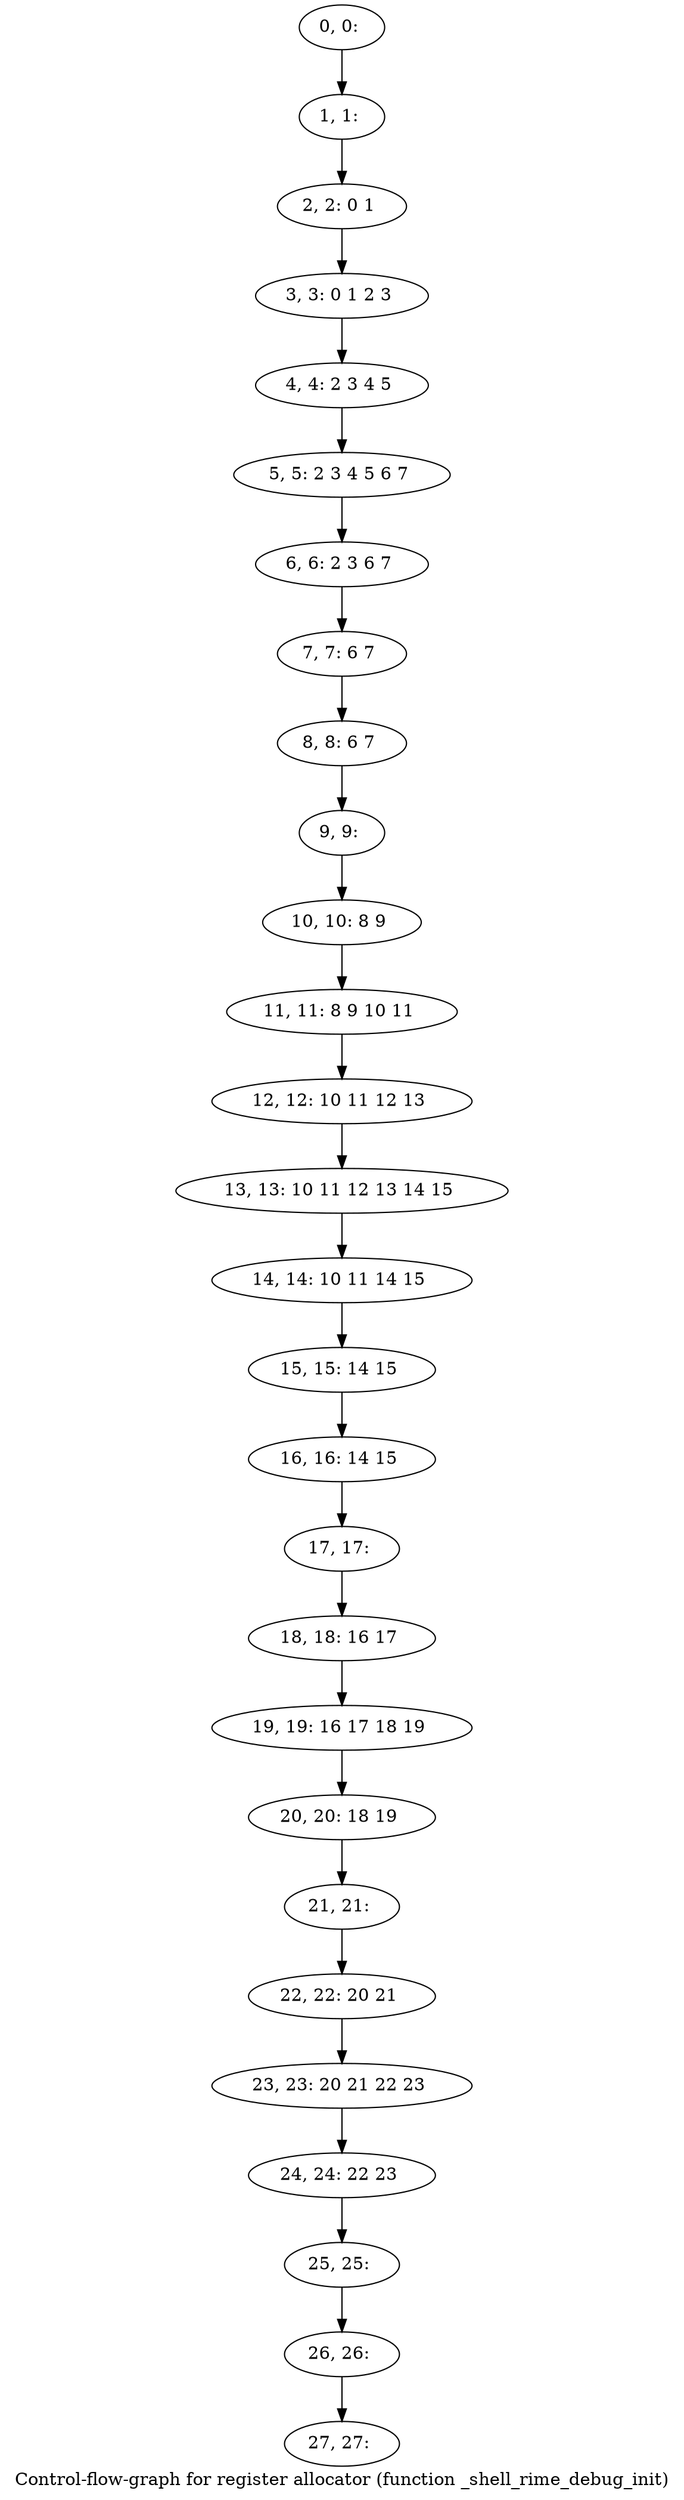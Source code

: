 digraph G {
graph [label="Control-flow-graph for register allocator (function _shell_rime_debug_init)"]
0[label="0, 0: "];
1[label="1, 1: "];
2[label="2, 2: 0 1 "];
3[label="3, 3: 0 1 2 3 "];
4[label="4, 4: 2 3 4 5 "];
5[label="5, 5: 2 3 4 5 6 7 "];
6[label="6, 6: 2 3 6 7 "];
7[label="7, 7: 6 7 "];
8[label="8, 8: 6 7 "];
9[label="9, 9: "];
10[label="10, 10: 8 9 "];
11[label="11, 11: 8 9 10 11 "];
12[label="12, 12: 10 11 12 13 "];
13[label="13, 13: 10 11 12 13 14 15 "];
14[label="14, 14: 10 11 14 15 "];
15[label="15, 15: 14 15 "];
16[label="16, 16: 14 15 "];
17[label="17, 17: "];
18[label="18, 18: 16 17 "];
19[label="19, 19: 16 17 18 19 "];
20[label="20, 20: 18 19 "];
21[label="21, 21: "];
22[label="22, 22: 20 21 "];
23[label="23, 23: 20 21 22 23 "];
24[label="24, 24: 22 23 "];
25[label="25, 25: "];
26[label="26, 26: "];
27[label="27, 27: "];
0->1 ;
1->2 ;
2->3 ;
3->4 ;
4->5 ;
5->6 ;
6->7 ;
7->8 ;
8->9 ;
9->10 ;
10->11 ;
11->12 ;
12->13 ;
13->14 ;
14->15 ;
15->16 ;
16->17 ;
17->18 ;
18->19 ;
19->20 ;
20->21 ;
21->22 ;
22->23 ;
23->24 ;
24->25 ;
25->26 ;
26->27 ;
}
